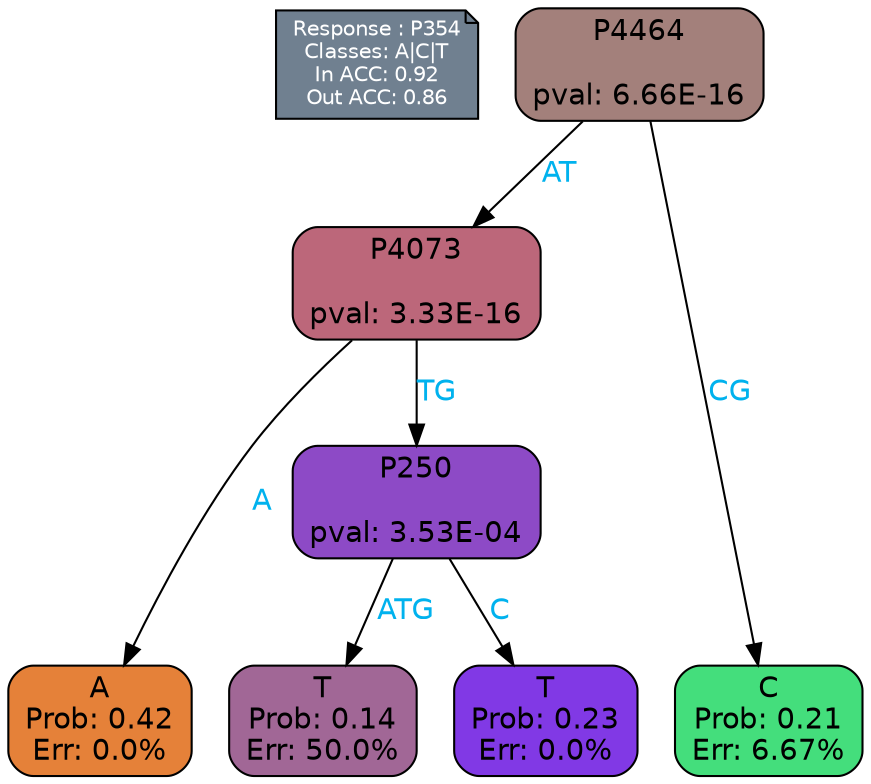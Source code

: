 digraph Tree {
node [shape=box, style="filled, rounded", color="black", fontname=helvetica] ;
graph [ranksep=equally, splines=polylines, bgcolor=transparent, dpi=600] ;
edge [fontname=helvetica] ;
LEGEND [label="Response : P354
Classes: A|C|T
In ACC: 0.92
Out ACC: 0.86
",shape=note,align=left,style=filled,fillcolor="slategray",fontcolor="white",fontsize=10];1 [label="P4464

pval: 6.66E-16", fillcolor="#a3807b"] ;
2 [label="P4073

pval: 3.33E-16", fillcolor="#bc677a"] ;
3 [label="A
Prob: 0.42
Err: 0.0%", fillcolor="#e58139"] ;
4 [label="P250

pval: 3.53E-04", fillcolor="#8d4ac6"] ;
5 [label="T
Prob: 0.14
Err: 50.0%", fillcolor="#a16796"] ;
6 [label="T
Prob: 0.23
Err: 0.0%", fillcolor="#8139e5"] ;
7 [label="C
Prob: 0.21
Err: 6.67%", fillcolor="#44de7c"] ;
1 -> 2 [label="AT",fontcolor=deepskyblue2] ;
1 -> 7 [label="CG",fontcolor=deepskyblue2] ;
2 -> 3 [label="A",fontcolor=deepskyblue2] ;
2 -> 4 [label="TG",fontcolor=deepskyblue2] ;
4 -> 5 [label="ATG",fontcolor=deepskyblue2] ;
4 -> 6 [label="C",fontcolor=deepskyblue2] ;
{rank = same; 3;5;6;7;}{rank = same; LEGEND;1;}}